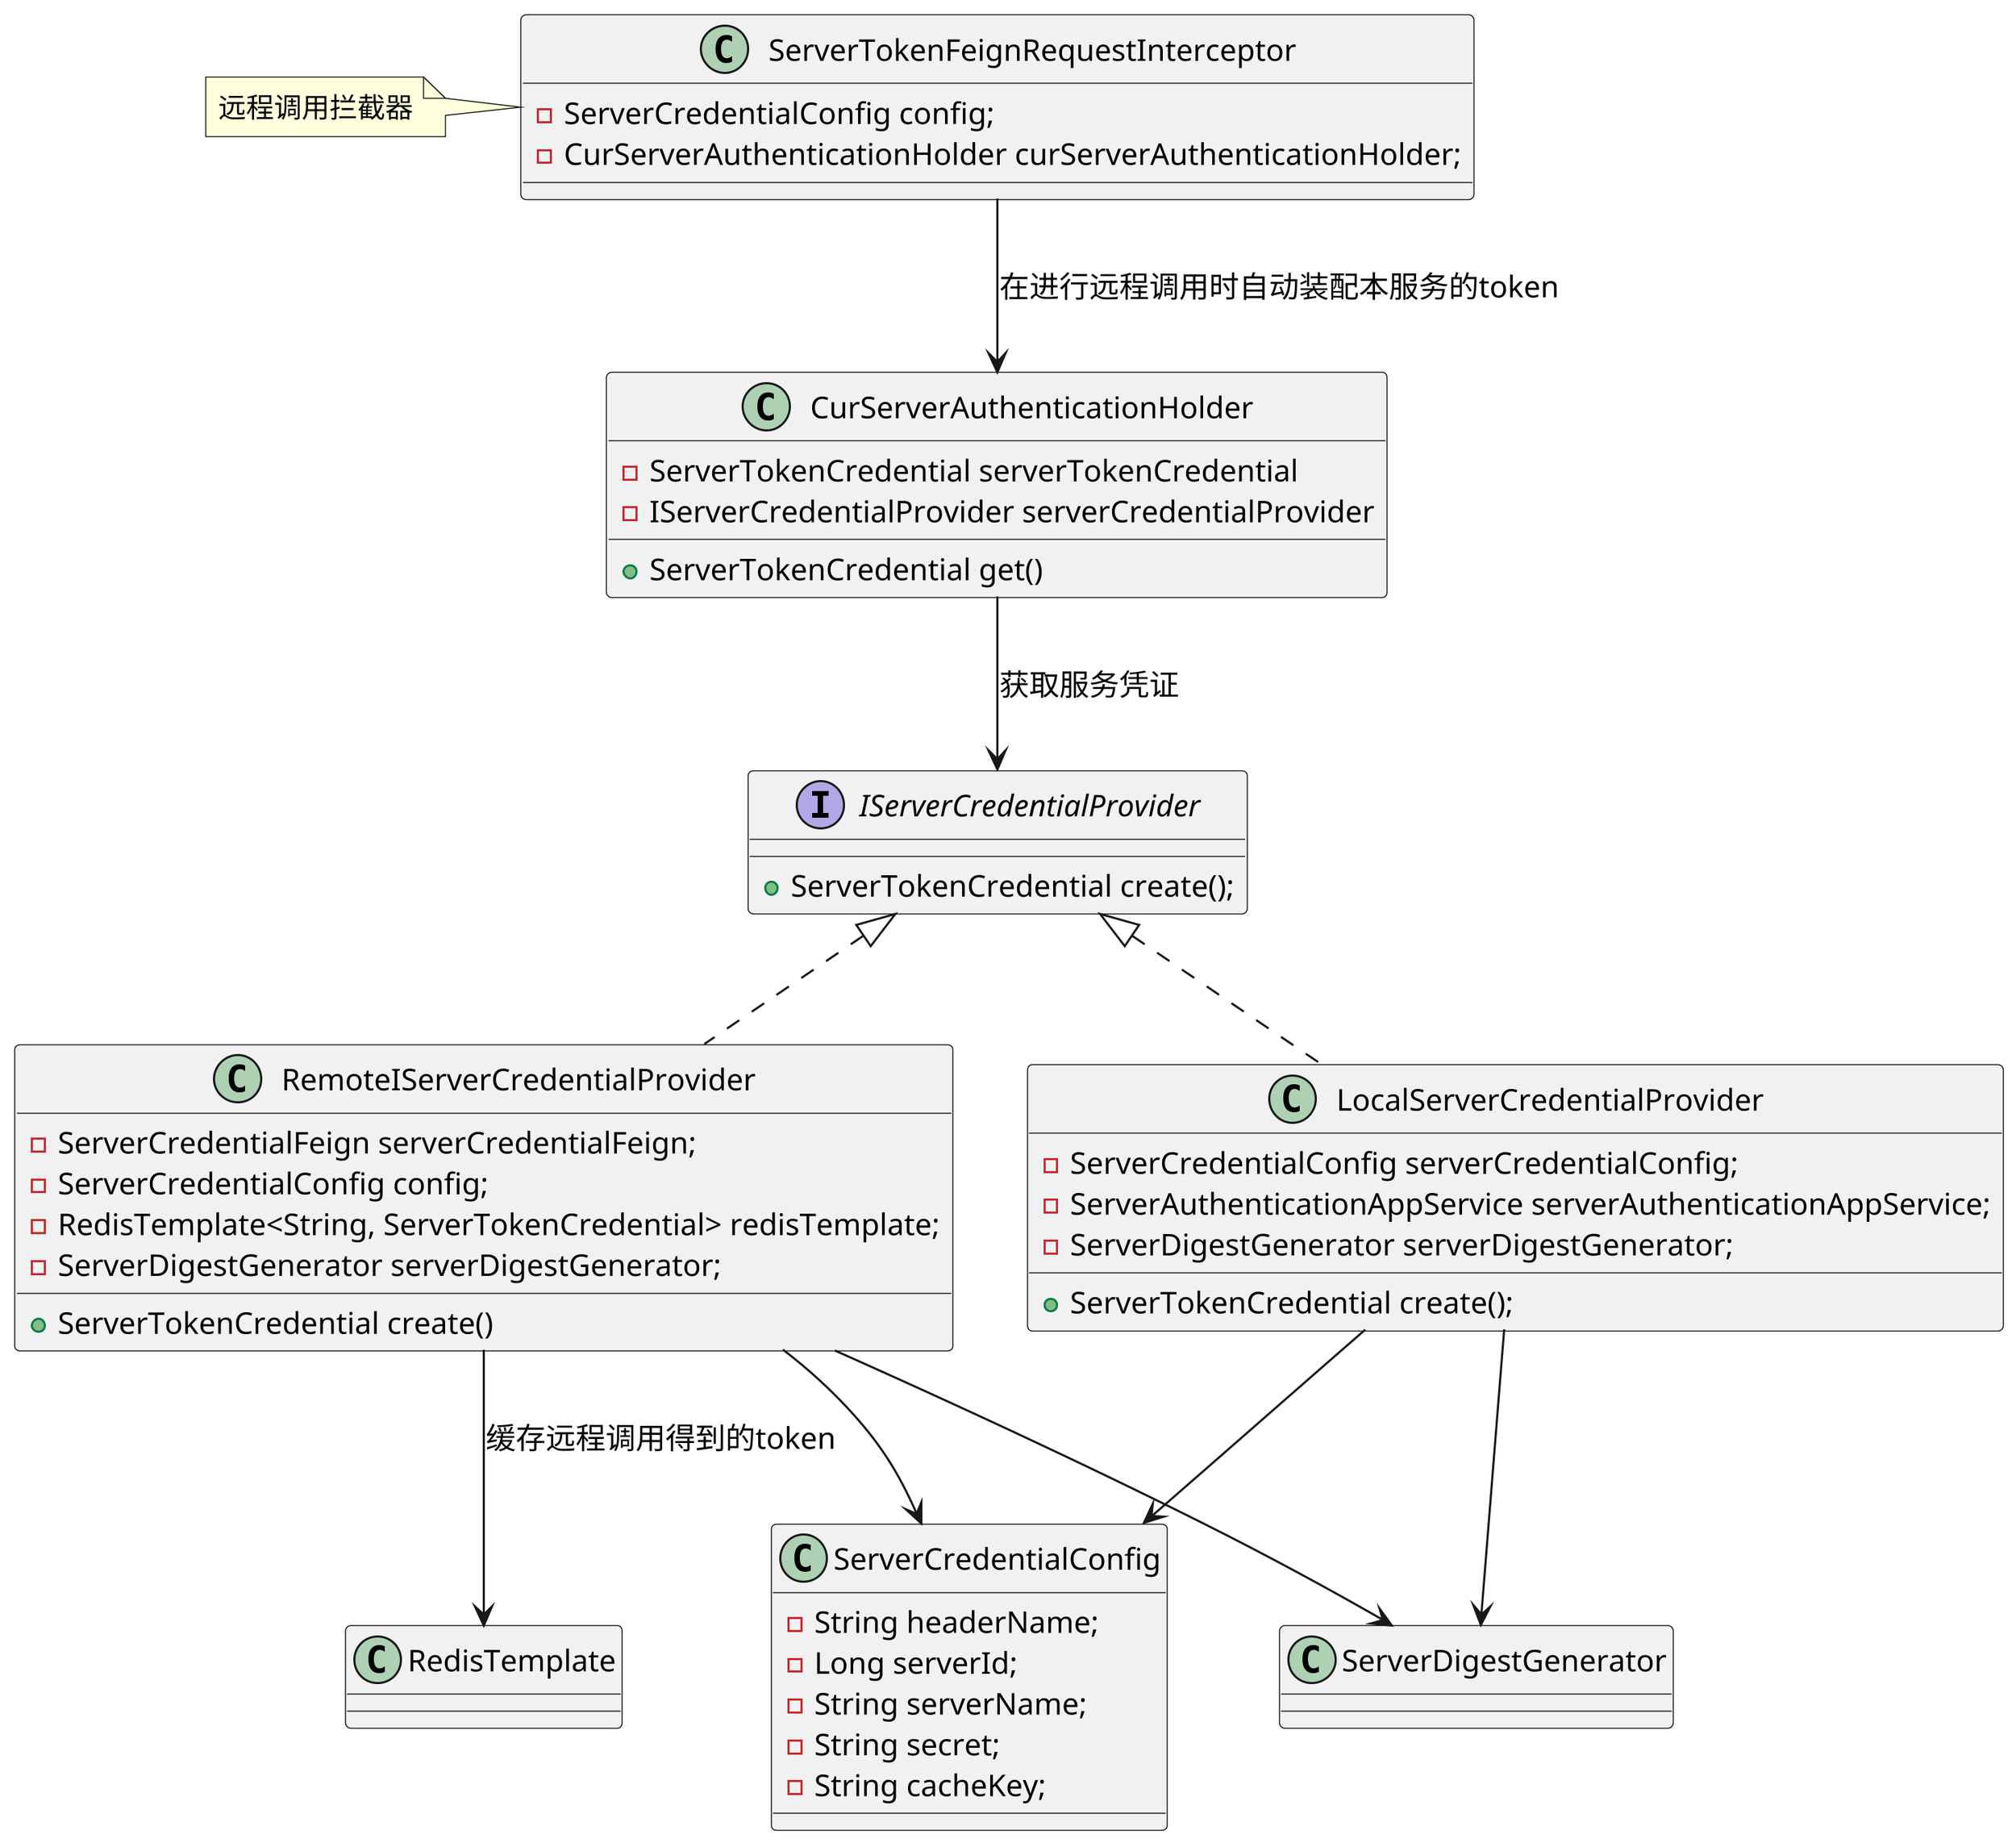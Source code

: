 @startuml
'https://plantuml.com/class-diagram
skinparam shadowing false
skinparam defaultFontName xfonts-wqy
skinparam dpi 300
skinparam activity  {
    DiamondFontSize 14
    ArrowFontSize 14
    FontSize 14
}


class CurServerAuthenticationHolder {
    - ServerTokenCredential serverTokenCredential
    - IServerCredentialProvider serverCredentialProvider
    + ServerTokenCredential get()
}

CurServerAuthenticationHolder --> IServerCredentialProvider: 获取服务凭证

interface IServerCredentialProvider {
    + ServerTokenCredential create();
}

class RemoteIServerCredentialProvider implements IServerCredentialProvider {
    - ServerCredentialFeign serverCredentialFeign;
    - ServerCredentialConfig config;
    - RedisTemplate<String, ServerTokenCredential> redisTemplate;
    - ServerDigestGenerator serverDigestGenerator;
    + ServerTokenCredential create()
}
RemoteIServerCredentialProvider --> RedisTemplate: 缓存远程调用得到的token
RemoteIServerCredentialProvider --> ServerDigestGenerator
RemoteIServerCredentialProvider --> ServerCredentialConfig

class LocalServerCredentialProvider implements IServerCredentialProvider {
    - ServerCredentialConfig serverCredentialConfig;
    - ServerAuthenticationAppService serverAuthenticationAppService;
    - ServerDigestGenerator serverDigestGenerator;
    + ServerTokenCredential create();
}
LocalServerCredentialProvider --> ServerCredentialConfig
LocalServerCredentialProvider --> ServerDigestGenerator

class ServerTokenFeignRequestInterceptor {
    - ServerCredentialConfig config;
    - CurServerAuthenticationHolder curServerAuthenticationHolder;
}
note left of ServerTokenFeignRequestInterceptor: 远程调用拦截器

ServerTokenFeignRequestInterceptor --> CurServerAuthenticationHolder: 在进行远程调用时自动装配本服务的token

class ServerCredentialConfig {
    - String headerName;
    - Long serverId;
    - String serverName;
    - String secret;
    - String cacheKey;
}

@enduml